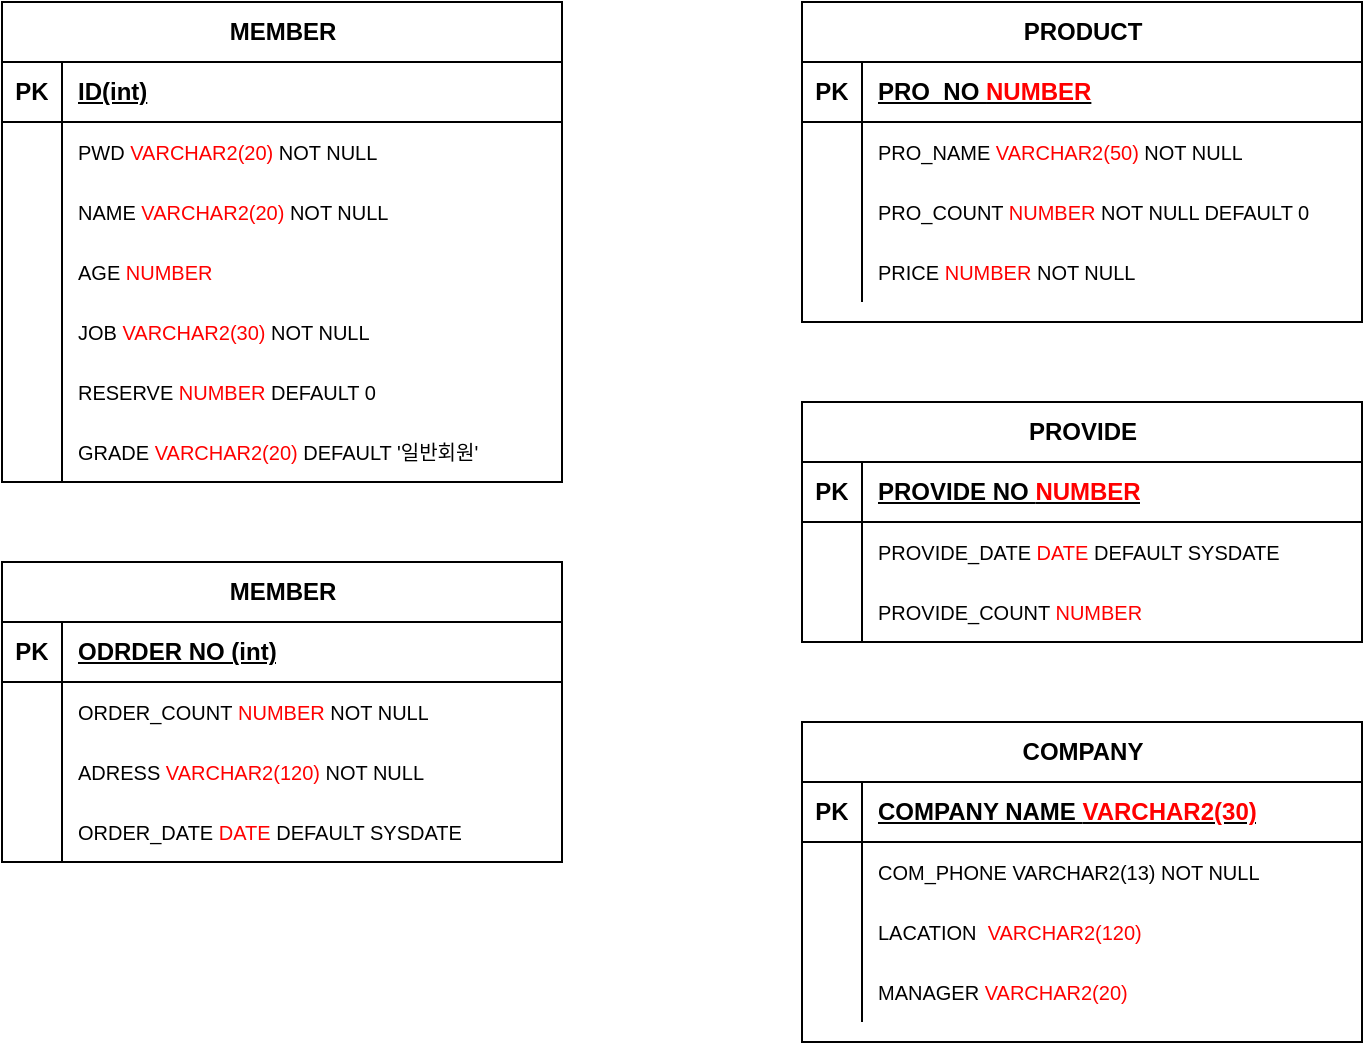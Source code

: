 <mxfile version="24.6.2" type="device">
  <diagram id="R2lEEEUBdFMjLlhIrx00" name="Page-1">
    <mxGraphModel dx="1434" dy="746" grid="1" gridSize="10" guides="1" tooltips="1" connect="1" arrows="1" fold="1" page="1" pageScale="1" pageWidth="850" pageHeight="1100" math="0" shadow="0" extFonts="Permanent Marker^https://fonts.googleapis.com/css?family=Permanent+Marker">
      <root>
        <mxCell id="0" />
        <mxCell id="1" parent="0" />
        <mxCell id="Rnckm_x7KHYuRPNz4kJU-20" value="MEMBER" style="shape=table;startSize=30;container=1;collapsible=1;childLayout=tableLayout;fixedRows=1;rowLines=0;fontStyle=1;align=center;resizeLast=1;html=1;" vertex="1" parent="1">
          <mxGeometry x="40" y="40" width="280" height="240" as="geometry" />
        </mxCell>
        <mxCell id="Rnckm_x7KHYuRPNz4kJU-21" value="" style="shape=tableRow;horizontal=0;startSize=0;swimlaneHead=0;swimlaneBody=0;fillColor=none;collapsible=0;dropTarget=0;points=[[0,0.5],[1,0.5]];portConstraint=eastwest;top=0;left=0;right=0;bottom=1;" vertex="1" parent="Rnckm_x7KHYuRPNz4kJU-20">
          <mxGeometry y="30" width="280" height="30" as="geometry" />
        </mxCell>
        <mxCell id="Rnckm_x7KHYuRPNz4kJU-22" value="PK" style="shape=partialRectangle;connectable=0;fillColor=none;top=0;left=0;bottom=0;right=0;fontStyle=1;overflow=hidden;whiteSpace=wrap;html=1;" vertex="1" parent="Rnckm_x7KHYuRPNz4kJU-21">
          <mxGeometry width="30" height="30" as="geometry">
            <mxRectangle width="30" height="30" as="alternateBounds" />
          </mxGeometry>
        </mxCell>
        <mxCell id="Rnckm_x7KHYuRPNz4kJU-23" value="&lt;font style=&quot;font-size: 12px;&quot;&gt;ID(int)&lt;/font&gt;" style="shape=partialRectangle;connectable=0;fillColor=none;top=0;left=0;bottom=0;right=0;align=left;spacingLeft=6;fontStyle=5;overflow=hidden;whiteSpace=wrap;html=1;" vertex="1" parent="Rnckm_x7KHYuRPNz4kJU-21">
          <mxGeometry x="30" width="250" height="30" as="geometry">
            <mxRectangle width="250" height="30" as="alternateBounds" />
          </mxGeometry>
        </mxCell>
        <mxCell id="Rnckm_x7KHYuRPNz4kJU-24" value="" style="shape=tableRow;horizontal=0;startSize=0;swimlaneHead=0;swimlaneBody=0;fillColor=none;collapsible=0;dropTarget=0;points=[[0,0.5],[1,0.5]];portConstraint=eastwest;top=0;left=0;right=0;bottom=0;" vertex="1" parent="Rnckm_x7KHYuRPNz4kJU-20">
          <mxGeometry y="60" width="280" height="30" as="geometry" />
        </mxCell>
        <mxCell id="Rnckm_x7KHYuRPNz4kJU-25" value="" style="shape=partialRectangle;connectable=0;fillColor=none;top=0;left=0;bottom=0;right=0;editable=1;overflow=hidden;whiteSpace=wrap;html=1;" vertex="1" parent="Rnckm_x7KHYuRPNz4kJU-24">
          <mxGeometry width="30" height="30" as="geometry">
            <mxRectangle width="30" height="30" as="alternateBounds" />
          </mxGeometry>
        </mxCell>
        <mxCell id="Rnckm_x7KHYuRPNz4kJU-26" value="&lt;font style=&quot;font-size: 10px;&quot;&gt;PWD&lt;font color=&quot;#ff0000&quot;&gt; VARCHAR2(20)&lt;/font&gt; NOT NULL&lt;/font&gt;" style="shape=partialRectangle;connectable=0;fillColor=none;top=0;left=0;bottom=0;right=0;align=left;spacingLeft=6;overflow=hidden;whiteSpace=wrap;html=1;" vertex="1" parent="Rnckm_x7KHYuRPNz4kJU-24">
          <mxGeometry x="30" width="250" height="30" as="geometry">
            <mxRectangle width="250" height="30" as="alternateBounds" />
          </mxGeometry>
        </mxCell>
        <mxCell id="Rnckm_x7KHYuRPNz4kJU-27" value="" style="shape=tableRow;horizontal=0;startSize=0;swimlaneHead=0;swimlaneBody=0;fillColor=none;collapsible=0;dropTarget=0;points=[[0,0.5],[1,0.5]];portConstraint=eastwest;top=0;left=0;right=0;bottom=0;" vertex="1" parent="Rnckm_x7KHYuRPNz4kJU-20">
          <mxGeometry y="90" width="280" height="30" as="geometry" />
        </mxCell>
        <mxCell id="Rnckm_x7KHYuRPNz4kJU-28" value="" style="shape=partialRectangle;connectable=0;fillColor=none;top=0;left=0;bottom=0;right=0;editable=1;overflow=hidden;whiteSpace=wrap;html=1;" vertex="1" parent="Rnckm_x7KHYuRPNz4kJU-27">
          <mxGeometry width="30" height="30" as="geometry">
            <mxRectangle width="30" height="30" as="alternateBounds" />
          </mxGeometry>
        </mxCell>
        <mxCell id="Rnckm_x7KHYuRPNz4kJU-29" value="&lt;font style=&quot;font-size: 10px;&quot;&gt;NAME &lt;font color=&quot;#ff0000&quot;&gt;VARCHAR2(20)&lt;/font&gt; NOT NULL&lt;/font&gt;" style="shape=partialRectangle;connectable=0;fillColor=none;top=0;left=0;bottom=0;right=0;align=left;spacingLeft=6;overflow=hidden;whiteSpace=wrap;html=1;" vertex="1" parent="Rnckm_x7KHYuRPNz4kJU-27">
          <mxGeometry x="30" width="250" height="30" as="geometry">
            <mxRectangle width="250" height="30" as="alternateBounds" />
          </mxGeometry>
        </mxCell>
        <mxCell id="Rnckm_x7KHYuRPNz4kJU-30" value="" style="shape=tableRow;horizontal=0;startSize=0;swimlaneHead=0;swimlaneBody=0;fillColor=none;collapsible=0;dropTarget=0;points=[[0,0.5],[1,0.5]];portConstraint=eastwest;top=0;left=0;right=0;bottom=0;" vertex="1" parent="Rnckm_x7KHYuRPNz4kJU-20">
          <mxGeometry y="120" width="280" height="30" as="geometry" />
        </mxCell>
        <mxCell id="Rnckm_x7KHYuRPNz4kJU-31" value="" style="shape=partialRectangle;connectable=0;fillColor=none;top=0;left=0;bottom=0;right=0;editable=1;overflow=hidden;whiteSpace=wrap;html=1;" vertex="1" parent="Rnckm_x7KHYuRPNz4kJU-30">
          <mxGeometry width="30" height="30" as="geometry">
            <mxRectangle width="30" height="30" as="alternateBounds" />
          </mxGeometry>
        </mxCell>
        <mxCell id="Rnckm_x7KHYuRPNz4kJU-32" value="&lt;font style=&quot;font-size: 10px;&quot;&gt;AGE &lt;font color=&quot;#ff0000&quot;&gt;NUMBER&amp;nbsp;&lt;/font&gt;&lt;/font&gt;" style="shape=partialRectangle;connectable=0;fillColor=none;top=0;left=0;bottom=0;right=0;align=left;spacingLeft=6;overflow=hidden;whiteSpace=wrap;html=1;" vertex="1" parent="Rnckm_x7KHYuRPNz4kJU-30">
          <mxGeometry x="30" width="250" height="30" as="geometry">
            <mxRectangle width="250" height="30" as="alternateBounds" />
          </mxGeometry>
        </mxCell>
        <mxCell id="Rnckm_x7KHYuRPNz4kJU-37" style="shape=tableRow;horizontal=0;startSize=0;swimlaneHead=0;swimlaneBody=0;fillColor=none;collapsible=0;dropTarget=0;points=[[0,0.5],[1,0.5]];portConstraint=eastwest;top=0;left=0;right=0;bottom=0;" vertex="1" parent="Rnckm_x7KHYuRPNz4kJU-20">
          <mxGeometry y="150" width="280" height="30" as="geometry" />
        </mxCell>
        <mxCell id="Rnckm_x7KHYuRPNz4kJU-38" style="shape=partialRectangle;connectable=0;fillColor=none;top=0;left=0;bottom=0;right=0;editable=1;overflow=hidden;whiteSpace=wrap;html=1;" vertex="1" parent="Rnckm_x7KHYuRPNz4kJU-37">
          <mxGeometry width="30" height="30" as="geometry">
            <mxRectangle width="30" height="30" as="alternateBounds" />
          </mxGeometry>
        </mxCell>
        <mxCell id="Rnckm_x7KHYuRPNz4kJU-39" value="&lt;font style=&quot;font-size: 10px;&quot;&gt;JOB &lt;font color=&quot;#ff0000&quot;&gt;VARCHAR2(30)&lt;/font&gt; NOT NULL&lt;/font&gt;" style="shape=partialRectangle;connectable=0;fillColor=none;top=0;left=0;bottom=0;right=0;align=left;spacingLeft=6;overflow=hidden;whiteSpace=wrap;html=1;" vertex="1" parent="Rnckm_x7KHYuRPNz4kJU-37">
          <mxGeometry x="30" width="250" height="30" as="geometry">
            <mxRectangle width="250" height="30" as="alternateBounds" />
          </mxGeometry>
        </mxCell>
        <mxCell id="Rnckm_x7KHYuRPNz4kJU-40" style="shape=tableRow;horizontal=0;startSize=0;swimlaneHead=0;swimlaneBody=0;fillColor=none;collapsible=0;dropTarget=0;points=[[0,0.5],[1,0.5]];portConstraint=eastwest;top=0;left=0;right=0;bottom=0;" vertex="1" parent="Rnckm_x7KHYuRPNz4kJU-20">
          <mxGeometry y="180" width="280" height="30" as="geometry" />
        </mxCell>
        <mxCell id="Rnckm_x7KHYuRPNz4kJU-41" style="shape=partialRectangle;connectable=0;fillColor=none;top=0;left=0;bottom=0;right=0;editable=1;overflow=hidden;whiteSpace=wrap;html=1;" vertex="1" parent="Rnckm_x7KHYuRPNz4kJU-40">
          <mxGeometry width="30" height="30" as="geometry">
            <mxRectangle width="30" height="30" as="alternateBounds" />
          </mxGeometry>
        </mxCell>
        <mxCell id="Rnckm_x7KHYuRPNz4kJU-42" value="RESERVE &lt;font color=&quot;#ff0000&quot;&gt;NUMBER&lt;/font&gt; DEFAULT 0" style="shape=partialRectangle;connectable=0;fillColor=none;top=0;left=0;bottom=0;right=0;align=left;spacingLeft=6;overflow=hidden;whiteSpace=wrap;html=1;fontSize=10;" vertex="1" parent="Rnckm_x7KHYuRPNz4kJU-40">
          <mxGeometry x="30" width="250" height="30" as="geometry">
            <mxRectangle width="250" height="30" as="alternateBounds" />
          </mxGeometry>
        </mxCell>
        <mxCell id="Rnckm_x7KHYuRPNz4kJU-43" style="shape=tableRow;horizontal=0;startSize=0;swimlaneHead=0;swimlaneBody=0;fillColor=none;collapsible=0;dropTarget=0;points=[[0,0.5],[1,0.5]];portConstraint=eastwest;top=0;left=0;right=0;bottom=0;" vertex="1" parent="Rnckm_x7KHYuRPNz4kJU-20">
          <mxGeometry y="210" width="280" height="30" as="geometry" />
        </mxCell>
        <mxCell id="Rnckm_x7KHYuRPNz4kJU-44" style="shape=partialRectangle;connectable=0;fillColor=none;top=0;left=0;bottom=0;right=0;editable=1;overflow=hidden;whiteSpace=wrap;html=1;" vertex="1" parent="Rnckm_x7KHYuRPNz4kJU-43">
          <mxGeometry width="30" height="30" as="geometry">
            <mxRectangle width="30" height="30" as="alternateBounds" />
          </mxGeometry>
        </mxCell>
        <mxCell id="Rnckm_x7KHYuRPNz4kJU-45" value="GRADE &lt;font color=&quot;#ff0000&quot;&gt;VARCHAR2(20) &lt;/font&gt;DEFAULT &#39;일반회원&#39;" style="shape=partialRectangle;connectable=0;fillColor=none;top=0;left=0;bottom=0;right=0;align=left;spacingLeft=6;overflow=hidden;whiteSpace=wrap;html=1;fontSize=10;" vertex="1" parent="Rnckm_x7KHYuRPNz4kJU-43">
          <mxGeometry x="30" width="250" height="30" as="geometry">
            <mxRectangle width="250" height="30" as="alternateBounds" />
          </mxGeometry>
        </mxCell>
        <mxCell id="Rnckm_x7KHYuRPNz4kJU-46" value="PRODUCT" style="shape=table;startSize=30;container=1;collapsible=1;childLayout=tableLayout;fixedRows=1;rowLines=0;fontStyle=1;align=center;resizeLast=1;html=1;fontSize=12;strokeColor=default;" vertex="1" parent="1">
          <mxGeometry x="440" y="40" width="280" height="160" as="geometry" />
        </mxCell>
        <mxCell id="Rnckm_x7KHYuRPNz4kJU-47" value="" style="shape=tableRow;horizontal=0;startSize=0;swimlaneHead=0;swimlaneBody=0;fillColor=none;collapsible=0;dropTarget=0;points=[[0,0.5],[1,0.5]];portConstraint=eastwest;top=0;left=0;right=0;bottom=1;" vertex="1" parent="Rnckm_x7KHYuRPNz4kJU-46">
          <mxGeometry y="30" width="280" height="30" as="geometry" />
        </mxCell>
        <mxCell id="Rnckm_x7KHYuRPNz4kJU-48" value="PK" style="shape=partialRectangle;connectable=0;fillColor=none;top=0;left=0;bottom=0;right=0;fontStyle=1;overflow=hidden;whiteSpace=wrap;html=1;" vertex="1" parent="Rnckm_x7KHYuRPNz4kJU-47">
          <mxGeometry width="30" height="30" as="geometry">
            <mxRectangle width="30" height="30" as="alternateBounds" />
          </mxGeometry>
        </mxCell>
        <mxCell id="Rnckm_x7KHYuRPNz4kJU-49" value="PRO_NO &lt;font color=&quot;#ff0000&quot;&gt;NUMBER&lt;/font&gt;" style="shape=partialRectangle;connectable=0;fillColor=none;top=0;left=0;bottom=0;right=0;align=left;spacingLeft=6;fontStyle=5;overflow=hidden;whiteSpace=wrap;html=1;" vertex="1" parent="Rnckm_x7KHYuRPNz4kJU-47">
          <mxGeometry x="30" width="250" height="30" as="geometry">
            <mxRectangle width="250" height="30" as="alternateBounds" />
          </mxGeometry>
        </mxCell>
        <mxCell id="Rnckm_x7KHYuRPNz4kJU-50" value="" style="shape=tableRow;horizontal=0;startSize=0;swimlaneHead=0;swimlaneBody=0;fillColor=none;collapsible=0;dropTarget=0;points=[[0,0.5],[1,0.5]];portConstraint=eastwest;top=0;left=0;right=0;bottom=0;" vertex="1" parent="Rnckm_x7KHYuRPNz4kJU-46">
          <mxGeometry y="60" width="280" height="30" as="geometry" />
        </mxCell>
        <mxCell id="Rnckm_x7KHYuRPNz4kJU-51" value="" style="shape=partialRectangle;connectable=0;fillColor=none;top=0;left=0;bottom=0;right=0;editable=1;overflow=hidden;whiteSpace=wrap;html=1;" vertex="1" parent="Rnckm_x7KHYuRPNz4kJU-50">
          <mxGeometry width="30" height="30" as="geometry">
            <mxRectangle width="30" height="30" as="alternateBounds" />
          </mxGeometry>
        </mxCell>
        <mxCell id="Rnckm_x7KHYuRPNz4kJU-52" value="PRO_NAME &lt;font color=&quot;#ff0000&quot;&gt;VARCHAR2(50)&lt;/font&gt; NOT NULL" style="shape=partialRectangle;connectable=0;fillColor=none;top=0;left=0;bottom=0;right=0;align=left;spacingLeft=6;overflow=hidden;whiteSpace=wrap;html=1;fontSize=10;" vertex="1" parent="Rnckm_x7KHYuRPNz4kJU-50">
          <mxGeometry x="30" width="250" height="30" as="geometry">
            <mxRectangle width="250" height="30" as="alternateBounds" />
          </mxGeometry>
        </mxCell>
        <mxCell id="Rnckm_x7KHYuRPNz4kJU-53" value="" style="shape=tableRow;horizontal=0;startSize=0;swimlaneHead=0;swimlaneBody=0;fillColor=none;collapsible=0;dropTarget=0;points=[[0,0.5],[1,0.5]];portConstraint=eastwest;top=0;left=0;right=0;bottom=0;" vertex="1" parent="Rnckm_x7KHYuRPNz4kJU-46">
          <mxGeometry y="90" width="280" height="30" as="geometry" />
        </mxCell>
        <mxCell id="Rnckm_x7KHYuRPNz4kJU-54" value="" style="shape=partialRectangle;connectable=0;fillColor=none;top=0;left=0;bottom=0;right=0;editable=1;overflow=hidden;whiteSpace=wrap;html=1;" vertex="1" parent="Rnckm_x7KHYuRPNz4kJU-53">
          <mxGeometry width="30" height="30" as="geometry">
            <mxRectangle width="30" height="30" as="alternateBounds" />
          </mxGeometry>
        </mxCell>
        <mxCell id="Rnckm_x7KHYuRPNz4kJU-55" value="PRO_COUNT &lt;font color=&quot;#ff0000&quot;&gt;NUMBER&lt;/font&gt; NOT NULL DEFAULT 0" style="shape=partialRectangle;connectable=0;fillColor=none;top=0;left=0;bottom=0;right=0;align=left;spacingLeft=6;overflow=hidden;whiteSpace=wrap;html=1;fontSize=10;" vertex="1" parent="Rnckm_x7KHYuRPNz4kJU-53">
          <mxGeometry x="30" width="250" height="30" as="geometry">
            <mxRectangle width="250" height="30" as="alternateBounds" />
          </mxGeometry>
        </mxCell>
        <mxCell id="Rnckm_x7KHYuRPNz4kJU-56" value="" style="shape=tableRow;horizontal=0;startSize=0;swimlaneHead=0;swimlaneBody=0;fillColor=none;collapsible=0;dropTarget=0;points=[[0,0.5],[1,0.5]];portConstraint=eastwest;top=0;left=0;right=0;bottom=0;" vertex="1" parent="Rnckm_x7KHYuRPNz4kJU-46">
          <mxGeometry y="120" width="280" height="30" as="geometry" />
        </mxCell>
        <mxCell id="Rnckm_x7KHYuRPNz4kJU-57" value="" style="shape=partialRectangle;connectable=0;fillColor=none;top=0;left=0;bottom=0;right=0;editable=1;overflow=hidden;whiteSpace=wrap;html=1;" vertex="1" parent="Rnckm_x7KHYuRPNz4kJU-56">
          <mxGeometry width="30" height="30" as="geometry">
            <mxRectangle width="30" height="30" as="alternateBounds" />
          </mxGeometry>
        </mxCell>
        <mxCell id="Rnckm_x7KHYuRPNz4kJU-58" value="PRICE &lt;font color=&quot;#ff0000&quot;&gt;NUMBER&lt;/font&gt; NOT NULL" style="shape=partialRectangle;connectable=0;fillColor=none;top=0;left=0;bottom=0;right=0;align=left;spacingLeft=6;overflow=hidden;whiteSpace=wrap;html=1;fontSize=10;" vertex="1" parent="Rnckm_x7KHYuRPNz4kJU-56">
          <mxGeometry x="30" width="250" height="30" as="geometry">
            <mxRectangle width="250" height="30" as="alternateBounds" />
          </mxGeometry>
        </mxCell>
        <mxCell id="Rnckm_x7KHYuRPNz4kJU-105" value="PROVIDE" style="shape=table;startSize=30;container=1;collapsible=1;childLayout=tableLayout;fixedRows=1;rowLines=0;fontStyle=1;align=center;resizeLast=1;html=1;" vertex="1" parent="1">
          <mxGeometry x="440" y="240" width="280" height="120" as="geometry" />
        </mxCell>
        <mxCell id="Rnckm_x7KHYuRPNz4kJU-106" value="" style="shape=tableRow;horizontal=0;startSize=0;swimlaneHead=0;swimlaneBody=0;fillColor=none;collapsible=0;dropTarget=0;points=[[0,0.5],[1,0.5]];portConstraint=eastwest;top=0;left=0;right=0;bottom=1;" vertex="1" parent="Rnckm_x7KHYuRPNz4kJU-105">
          <mxGeometry y="30" width="280" height="30" as="geometry" />
        </mxCell>
        <mxCell id="Rnckm_x7KHYuRPNz4kJU-107" value="PK" style="shape=partialRectangle;connectable=0;fillColor=none;top=0;left=0;bottom=0;right=0;fontStyle=1;overflow=hidden;whiteSpace=wrap;html=1;" vertex="1" parent="Rnckm_x7KHYuRPNz4kJU-106">
          <mxGeometry width="30" height="30" as="geometry">
            <mxRectangle width="30" height="30" as="alternateBounds" />
          </mxGeometry>
        </mxCell>
        <mxCell id="Rnckm_x7KHYuRPNz4kJU-108" value="&lt;font style=&quot;font-size: 12px;&quot;&gt;PROVIDE NO &lt;font color=&quot;#ff0000&quot;&gt;NUMBER&lt;/font&gt;&lt;/font&gt;" style="shape=partialRectangle;connectable=0;fillColor=none;top=0;left=0;bottom=0;right=0;align=left;spacingLeft=6;fontStyle=5;overflow=hidden;whiteSpace=wrap;html=1;" vertex="1" parent="Rnckm_x7KHYuRPNz4kJU-106">
          <mxGeometry x="30" width="250" height="30" as="geometry">
            <mxRectangle width="250" height="30" as="alternateBounds" />
          </mxGeometry>
        </mxCell>
        <mxCell id="Rnckm_x7KHYuRPNz4kJU-109" value="" style="shape=tableRow;horizontal=0;startSize=0;swimlaneHead=0;swimlaneBody=0;fillColor=none;collapsible=0;dropTarget=0;points=[[0,0.5],[1,0.5]];portConstraint=eastwest;top=0;left=0;right=0;bottom=0;" vertex="1" parent="Rnckm_x7KHYuRPNz4kJU-105">
          <mxGeometry y="60" width="280" height="30" as="geometry" />
        </mxCell>
        <mxCell id="Rnckm_x7KHYuRPNz4kJU-110" value="" style="shape=partialRectangle;connectable=0;fillColor=none;top=0;left=0;bottom=0;right=0;editable=1;overflow=hidden;whiteSpace=wrap;html=1;" vertex="1" parent="Rnckm_x7KHYuRPNz4kJU-109">
          <mxGeometry width="30" height="30" as="geometry">
            <mxRectangle width="30" height="30" as="alternateBounds" />
          </mxGeometry>
        </mxCell>
        <mxCell id="Rnckm_x7KHYuRPNz4kJU-111" value="&lt;span style=&quot;font-size: 10px;&quot;&gt;PROVIDE_DATE &lt;font color=&quot;#ff0000&quot;&gt;DATE &lt;/font&gt;DEFAULT SYSDATE&lt;/span&gt;" style="shape=partialRectangle;connectable=0;fillColor=none;top=0;left=0;bottom=0;right=0;align=left;spacingLeft=6;overflow=hidden;whiteSpace=wrap;html=1;" vertex="1" parent="Rnckm_x7KHYuRPNz4kJU-109">
          <mxGeometry x="30" width="250" height="30" as="geometry">
            <mxRectangle width="250" height="30" as="alternateBounds" />
          </mxGeometry>
        </mxCell>
        <mxCell id="Rnckm_x7KHYuRPNz4kJU-112" value="" style="shape=tableRow;horizontal=0;startSize=0;swimlaneHead=0;swimlaneBody=0;fillColor=none;collapsible=0;dropTarget=0;points=[[0,0.5],[1,0.5]];portConstraint=eastwest;top=0;left=0;right=0;bottom=0;" vertex="1" parent="Rnckm_x7KHYuRPNz4kJU-105">
          <mxGeometry y="90" width="280" height="30" as="geometry" />
        </mxCell>
        <mxCell id="Rnckm_x7KHYuRPNz4kJU-113" value="" style="shape=partialRectangle;connectable=0;fillColor=none;top=0;left=0;bottom=0;right=0;editable=1;overflow=hidden;whiteSpace=wrap;html=1;" vertex="1" parent="Rnckm_x7KHYuRPNz4kJU-112">
          <mxGeometry width="30" height="30" as="geometry">
            <mxRectangle width="30" height="30" as="alternateBounds" />
          </mxGeometry>
        </mxCell>
        <mxCell id="Rnckm_x7KHYuRPNz4kJU-114" value="&lt;font style=&quot;font-size: 10px;&quot;&gt;PROVIDE_COUNT &lt;font color=&quot;#ff0000&quot;&gt;NUMBER&lt;/font&gt;&lt;/font&gt;" style="shape=partialRectangle;connectable=0;fillColor=none;top=0;left=0;bottom=0;right=0;align=left;spacingLeft=6;overflow=hidden;whiteSpace=wrap;html=1;" vertex="1" parent="Rnckm_x7KHYuRPNz4kJU-112">
          <mxGeometry x="30" width="250" height="30" as="geometry">
            <mxRectangle width="250" height="30" as="alternateBounds" />
          </mxGeometry>
        </mxCell>
        <mxCell id="Rnckm_x7KHYuRPNz4kJU-127" value="MEMBER" style="shape=table;startSize=30;container=1;collapsible=1;childLayout=tableLayout;fixedRows=1;rowLines=0;fontStyle=1;align=center;resizeLast=1;html=1;" vertex="1" parent="1">
          <mxGeometry x="40" y="320" width="280" height="150" as="geometry" />
        </mxCell>
        <mxCell id="Rnckm_x7KHYuRPNz4kJU-128" value="" style="shape=tableRow;horizontal=0;startSize=0;swimlaneHead=0;swimlaneBody=0;fillColor=none;collapsible=0;dropTarget=0;points=[[0,0.5],[1,0.5]];portConstraint=eastwest;top=0;left=0;right=0;bottom=1;" vertex="1" parent="Rnckm_x7KHYuRPNz4kJU-127">
          <mxGeometry y="30" width="280" height="30" as="geometry" />
        </mxCell>
        <mxCell id="Rnckm_x7KHYuRPNz4kJU-129" value="PK" style="shape=partialRectangle;connectable=0;fillColor=none;top=0;left=0;bottom=0;right=0;fontStyle=1;overflow=hidden;whiteSpace=wrap;html=1;" vertex="1" parent="Rnckm_x7KHYuRPNz4kJU-128">
          <mxGeometry width="30" height="30" as="geometry">
            <mxRectangle width="30" height="30" as="alternateBounds" />
          </mxGeometry>
        </mxCell>
        <mxCell id="Rnckm_x7KHYuRPNz4kJU-130" value="&lt;font style=&quot;font-size: 12px;&quot;&gt;ODRDER NO (int)&lt;/font&gt;" style="shape=partialRectangle;connectable=0;fillColor=none;top=0;left=0;bottom=0;right=0;align=left;spacingLeft=6;fontStyle=5;overflow=hidden;whiteSpace=wrap;html=1;" vertex="1" parent="Rnckm_x7KHYuRPNz4kJU-128">
          <mxGeometry x="30" width="250" height="30" as="geometry">
            <mxRectangle width="250" height="30" as="alternateBounds" />
          </mxGeometry>
        </mxCell>
        <mxCell id="Rnckm_x7KHYuRPNz4kJU-131" value="" style="shape=tableRow;horizontal=0;startSize=0;swimlaneHead=0;swimlaneBody=0;fillColor=none;collapsible=0;dropTarget=0;points=[[0,0.5],[1,0.5]];portConstraint=eastwest;top=0;left=0;right=0;bottom=0;" vertex="1" parent="Rnckm_x7KHYuRPNz4kJU-127">
          <mxGeometry y="60" width="280" height="30" as="geometry" />
        </mxCell>
        <mxCell id="Rnckm_x7KHYuRPNz4kJU-132" value="" style="shape=partialRectangle;connectable=0;fillColor=none;top=0;left=0;bottom=0;right=0;editable=1;overflow=hidden;whiteSpace=wrap;html=1;" vertex="1" parent="Rnckm_x7KHYuRPNz4kJU-131">
          <mxGeometry width="30" height="30" as="geometry">
            <mxRectangle width="30" height="30" as="alternateBounds" />
          </mxGeometry>
        </mxCell>
        <mxCell id="Rnckm_x7KHYuRPNz4kJU-133" value="&lt;font style=&quot;font-size: 10px;&quot;&gt;ORDER_COUNT&amp;nbsp;&lt;font color=&quot;#ff0000&quot;&gt;NUMBER&lt;/font&gt;&amp;nbsp;NOT NULL&lt;/font&gt;" style="shape=partialRectangle;connectable=0;fillColor=none;top=0;left=0;bottom=0;right=0;align=left;spacingLeft=6;overflow=hidden;whiteSpace=wrap;html=1;" vertex="1" parent="Rnckm_x7KHYuRPNz4kJU-131">
          <mxGeometry x="30" width="250" height="30" as="geometry">
            <mxRectangle width="250" height="30" as="alternateBounds" />
          </mxGeometry>
        </mxCell>
        <mxCell id="Rnckm_x7KHYuRPNz4kJU-134" value="" style="shape=tableRow;horizontal=0;startSize=0;swimlaneHead=0;swimlaneBody=0;fillColor=none;collapsible=0;dropTarget=0;points=[[0,0.5],[1,0.5]];portConstraint=eastwest;top=0;left=0;right=0;bottom=0;" vertex="1" parent="Rnckm_x7KHYuRPNz4kJU-127">
          <mxGeometry y="90" width="280" height="30" as="geometry" />
        </mxCell>
        <mxCell id="Rnckm_x7KHYuRPNz4kJU-135" value="" style="shape=partialRectangle;connectable=0;fillColor=none;top=0;left=0;bottom=0;right=0;editable=1;overflow=hidden;whiteSpace=wrap;html=1;" vertex="1" parent="Rnckm_x7KHYuRPNz4kJU-134">
          <mxGeometry width="30" height="30" as="geometry">
            <mxRectangle width="30" height="30" as="alternateBounds" />
          </mxGeometry>
        </mxCell>
        <mxCell id="Rnckm_x7KHYuRPNz4kJU-136" value="&lt;font style=&quot;font-size: 10px;&quot;&gt;ADRESS&amp;nbsp;&lt;font color=&quot;#ff0000&quot;&gt;VARCHAR2(120)&lt;/font&gt; NOT NULL&lt;/font&gt;" style="shape=partialRectangle;connectable=0;fillColor=none;top=0;left=0;bottom=0;right=0;align=left;spacingLeft=6;overflow=hidden;whiteSpace=wrap;html=1;" vertex="1" parent="Rnckm_x7KHYuRPNz4kJU-134">
          <mxGeometry x="30" width="250" height="30" as="geometry">
            <mxRectangle width="250" height="30" as="alternateBounds" />
          </mxGeometry>
        </mxCell>
        <mxCell id="Rnckm_x7KHYuRPNz4kJU-137" value="" style="shape=tableRow;horizontal=0;startSize=0;swimlaneHead=0;swimlaneBody=0;fillColor=none;collapsible=0;dropTarget=0;points=[[0,0.5],[1,0.5]];portConstraint=eastwest;top=0;left=0;right=0;bottom=0;" vertex="1" parent="Rnckm_x7KHYuRPNz4kJU-127">
          <mxGeometry y="120" width="280" height="30" as="geometry" />
        </mxCell>
        <mxCell id="Rnckm_x7KHYuRPNz4kJU-138" value="" style="shape=partialRectangle;connectable=0;fillColor=none;top=0;left=0;bottom=0;right=0;editable=1;overflow=hidden;whiteSpace=wrap;html=1;" vertex="1" parent="Rnckm_x7KHYuRPNz4kJU-137">
          <mxGeometry width="30" height="30" as="geometry">
            <mxRectangle width="30" height="30" as="alternateBounds" />
          </mxGeometry>
        </mxCell>
        <mxCell id="Rnckm_x7KHYuRPNz4kJU-139" value="&lt;font style=&quot;font-size: 10px;&quot;&gt;ORDER_DATE&amp;nbsp;&lt;font color=&quot;#ff0000&quot;&gt;DATE&amp;nbsp;&lt;/font&gt;&lt;/font&gt;&lt;span style=&quot;font-size: 10px;&quot;&gt;DEFAULT SYSDATE&lt;/span&gt;" style="shape=partialRectangle;connectable=0;fillColor=none;top=0;left=0;bottom=0;right=0;align=left;spacingLeft=6;overflow=hidden;whiteSpace=wrap;html=1;" vertex="1" parent="Rnckm_x7KHYuRPNz4kJU-137">
          <mxGeometry x="30" width="250" height="30" as="geometry">
            <mxRectangle width="250" height="30" as="alternateBounds" />
          </mxGeometry>
        </mxCell>
        <mxCell id="Rnckm_x7KHYuRPNz4kJU-149" value="COMPANY" style="shape=table;startSize=30;container=1;collapsible=1;childLayout=tableLayout;fixedRows=1;rowLines=0;fontStyle=1;align=center;resizeLast=1;html=1;fontSize=12;strokeColor=default;" vertex="1" parent="1">
          <mxGeometry x="440" y="400" width="280" height="160" as="geometry" />
        </mxCell>
        <mxCell id="Rnckm_x7KHYuRPNz4kJU-150" value="" style="shape=tableRow;horizontal=0;startSize=0;swimlaneHead=0;swimlaneBody=0;fillColor=none;collapsible=0;dropTarget=0;points=[[0,0.5],[1,0.5]];portConstraint=eastwest;top=0;left=0;right=0;bottom=1;" vertex="1" parent="Rnckm_x7KHYuRPNz4kJU-149">
          <mxGeometry y="30" width="280" height="30" as="geometry" />
        </mxCell>
        <mxCell id="Rnckm_x7KHYuRPNz4kJU-151" value="PK" style="shape=partialRectangle;connectable=0;fillColor=none;top=0;left=0;bottom=0;right=0;fontStyle=1;overflow=hidden;whiteSpace=wrap;html=1;" vertex="1" parent="Rnckm_x7KHYuRPNz4kJU-150">
          <mxGeometry width="30" height="30" as="geometry">
            <mxRectangle width="30" height="30" as="alternateBounds" />
          </mxGeometry>
        </mxCell>
        <mxCell id="Rnckm_x7KHYuRPNz4kJU-152" value="COMPANY NAME &lt;font color=&quot;#ff0000&quot;&gt;VARCHAR2(30)&lt;/font&gt;" style="shape=partialRectangle;connectable=0;fillColor=none;top=0;left=0;bottom=0;right=0;align=left;spacingLeft=6;fontStyle=5;overflow=hidden;whiteSpace=wrap;html=1;" vertex="1" parent="Rnckm_x7KHYuRPNz4kJU-150">
          <mxGeometry x="30" width="250" height="30" as="geometry">
            <mxRectangle width="250" height="30" as="alternateBounds" />
          </mxGeometry>
        </mxCell>
        <mxCell id="Rnckm_x7KHYuRPNz4kJU-153" value="" style="shape=tableRow;horizontal=0;startSize=0;swimlaneHead=0;swimlaneBody=0;fillColor=none;collapsible=0;dropTarget=0;points=[[0,0.5],[1,0.5]];portConstraint=eastwest;top=0;left=0;right=0;bottom=0;" vertex="1" parent="Rnckm_x7KHYuRPNz4kJU-149">
          <mxGeometry y="60" width="280" height="30" as="geometry" />
        </mxCell>
        <mxCell id="Rnckm_x7KHYuRPNz4kJU-154" value="" style="shape=partialRectangle;connectable=0;fillColor=none;top=0;left=0;bottom=0;right=0;editable=1;overflow=hidden;whiteSpace=wrap;html=1;" vertex="1" parent="Rnckm_x7KHYuRPNz4kJU-153">
          <mxGeometry width="30" height="30" as="geometry">
            <mxRectangle width="30" height="30" as="alternateBounds" />
          </mxGeometry>
        </mxCell>
        <mxCell id="Rnckm_x7KHYuRPNz4kJU-155" value="COM_PHONE VARCHAR2(13) NOT NULL" style="shape=partialRectangle;connectable=0;fillColor=none;top=0;left=0;bottom=0;right=0;align=left;spacingLeft=6;overflow=hidden;whiteSpace=wrap;html=1;fontSize=10;" vertex="1" parent="Rnckm_x7KHYuRPNz4kJU-153">
          <mxGeometry x="30" width="250" height="30" as="geometry">
            <mxRectangle width="250" height="30" as="alternateBounds" />
          </mxGeometry>
        </mxCell>
        <mxCell id="Rnckm_x7KHYuRPNz4kJU-156" value="" style="shape=tableRow;horizontal=0;startSize=0;swimlaneHead=0;swimlaneBody=0;fillColor=none;collapsible=0;dropTarget=0;points=[[0,0.5],[1,0.5]];portConstraint=eastwest;top=0;left=0;right=0;bottom=0;" vertex="1" parent="Rnckm_x7KHYuRPNz4kJU-149">
          <mxGeometry y="90" width="280" height="30" as="geometry" />
        </mxCell>
        <mxCell id="Rnckm_x7KHYuRPNz4kJU-157" value="" style="shape=partialRectangle;connectable=0;fillColor=none;top=0;left=0;bottom=0;right=0;editable=1;overflow=hidden;whiteSpace=wrap;html=1;" vertex="1" parent="Rnckm_x7KHYuRPNz4kJU-156">
          <mxGeometry width="30" height="30" as="geometry">
            <mxRectangle width="30" height="30" as="alternateBounds" />
          </mxGeometry>
        </mxCell>
        <mxCell id="Rnckm_x7KHYuRPNz4kJU-158" value="LACATION&amp;nbsp;&amp;nbsp;&lt;font color=&quot;#ff0000&quot;&gt;VARCHAR2(120)&lt;/font&gt;" style="shape=partialRectangle;connectable=0;fillColor=none;top=0;left=0;bottom=0;right=0;align=left;spacingLeft=6;overflow=hidden;whiteSpace=wrap;html=1;fontSize=10;" vertex="1" parent="Rnckm_x7KHYuRPNz4kJU-156">
          <mxGeometry x="30" width="250" height="30" as="geometry">
            <mxRectangle width="250" height="30" as="alternateBounds" />
          </mxGeometry>
        </mxCell>
        <mxCell id="Rnckm_x7KHYuRPNz4kJU-159" value="" style="shape=tableRow;horizontal=0;startSize=0;swimlaneHead=0;swimlaneBody=0;fillColor=none;collapsible=0;dropTarget=0;points=[[0,0.5],[1,0.5]];portConstraint=eastwest;top=0;left=0;right=0;bottom=0;" vertex="1" parent="Rnckm_x7KHYuRPNz4kJU-149">
          <mxGeometry y="120" width="280" height="30" as="geometry" />
        </mxCell>
        <mxCell id="Rnckm_x7KHYuRPNz4kJU-160" value="" style="shape=partialRectangle;connectable=0;fillColor=none;top=0;left=0;bottom=0;right=0;editable=1;overflow=hidden;whiteSpace=wrap;html=1;" vertex="1" parent="Rnckm_x7KHYuRPNz4kJU-159">
          <mxGeometry width="30" height="30" as="geometry">
            <mxRectangle width="30" height="30" as="alternateBounds" />
          </mxGeometry>
        </mxCell>
        <mxCell id="Rnckm_x7KHYuRPNz4kJU-161" value="MANAGER &lt;font color=&quot;#ff0000&quot;&gt;VARCHAR2(20)&lt;/font&gt;" style="shape=partialRectangle;connectable=0;fillColor=none;top=0;left=0;bottom=0;right=0;align=left;spacingLeft=6;overflow=hidden;whiteSpace=wrap;html=1;fontSize=10;" vertex="1" parent="Rnckm_x7KHYuRPNz4kJU-159">
          <mxGeometry x="30" width="250" height="30" as="geometry">
            <mxRectangle width="250" height="30" as="alternateBounds" />
          </mxGeometry>
        </mxCell>
      </root>
    </mxGraphModel>
  </diagram>
</mxfile>

